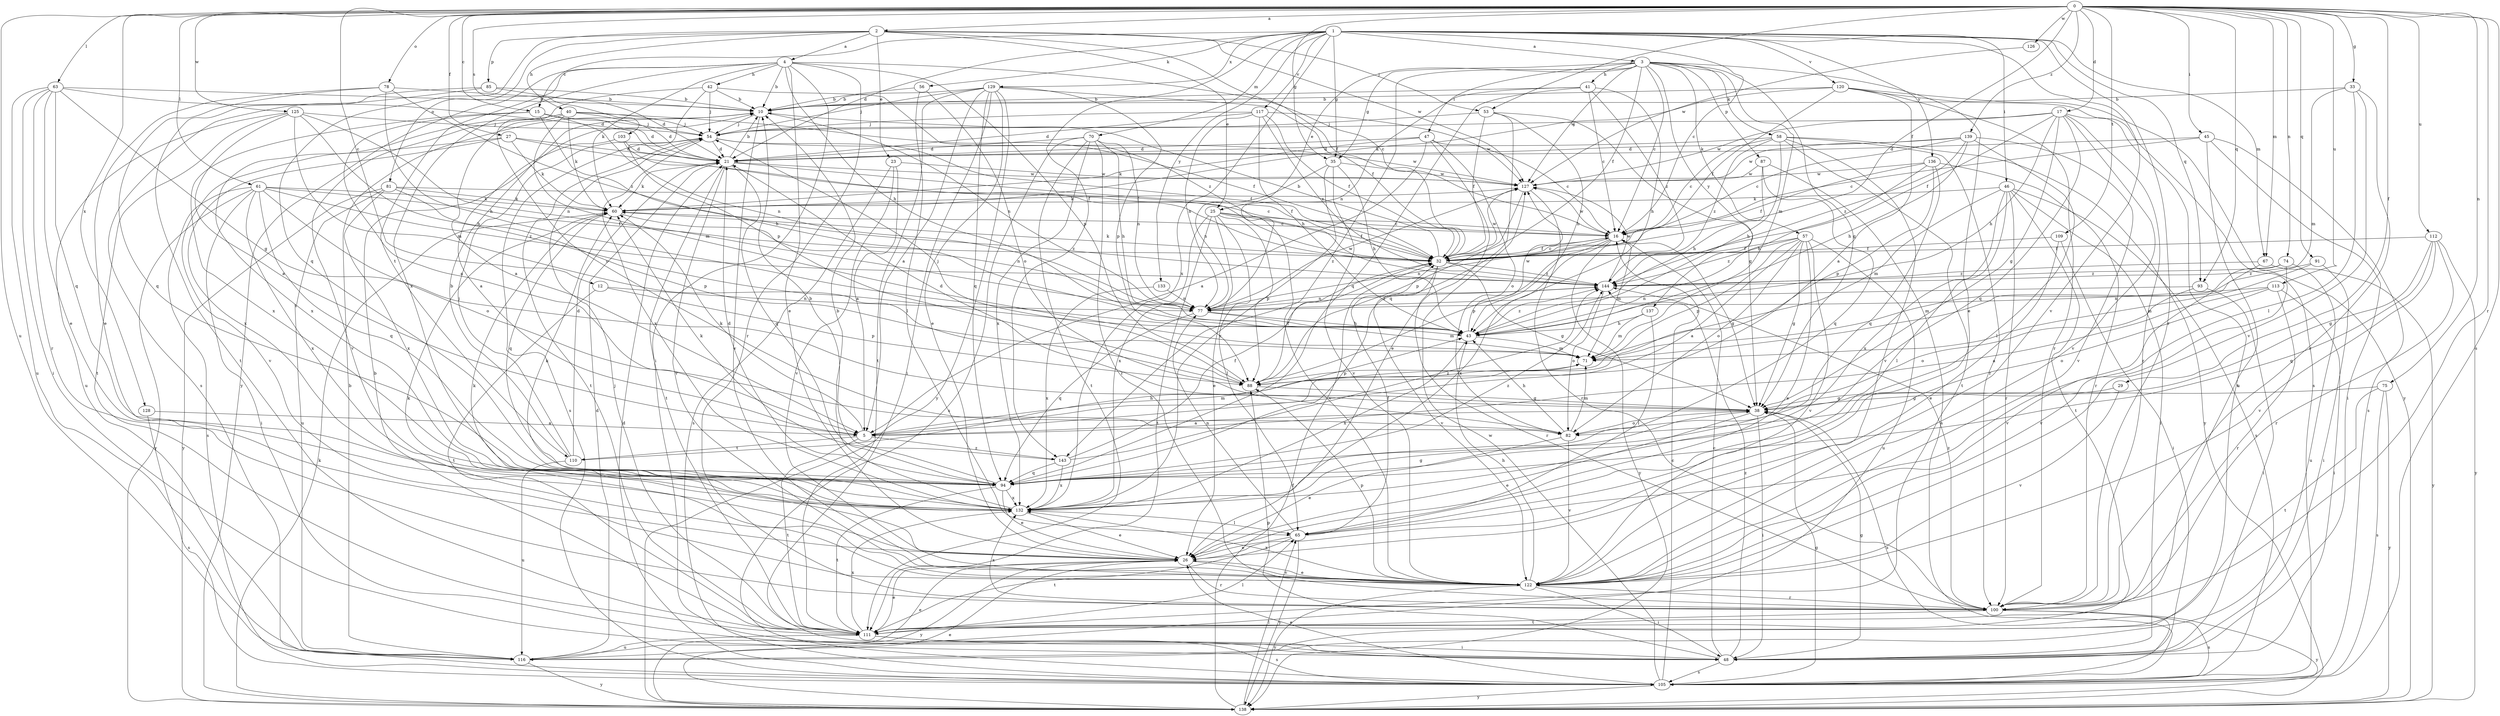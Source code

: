 strict digraph  {
0;
1;
2;
3;
4;
5;
10;
12;
15;
16;
17;
21;
23;
25;
26;
27;
29;
32;
33;
35;
38;
40;
41;
42;
43;
45;
46;
47;
48;
53;
54;
56;
57;
58;
60;
61;
63;
65;
67;
70;
71;
74;
75;
77;
78;
81;
82;
85;
87;
88;
91;
93;
94;
100;
103;
105;
109;
110;
111;
112;
113;
116;
117;
120;
122;
125;
126;
127;
128;
129;
132;
133;
136;
137;
138;
139;
143;
144;
0 -> 2  [label=a];
0 -> 12  [label=c];
0 -> 15  [label=c];
0 -> 17  [label=d];
0 -> 27  [label=f];
0 -> 29  [label=f];
0 -> 32  [label=f];
0 -> 33  [label=g];
0 -> 35  [label=g];
0 -> 45  [label=i];
0 -> 53  [label=j];
0 -> 61  [label=l];
0 -> 63  [label=l];
0 -> 67  [label=m];
0 -> 74  [label=n];
0 -> 75  [label=n];
0 -> 78  [label=o];
0 -> 91  [label=q];
0 -> 93  [label=q];
0 -> 100  [label=r];
0 -> 103  [label=s];
0 -> 105  [label=s];
0 -> 109  [label=t];
0 -> 112  [label=u];
0 -> 113  [label=u];
0 -> 116  [label=u];
0 -> 125  [label=w];
0 -> 126  [label=w];
0 -> 128  [label=x];
0 -> 139  [label=z];
1 -> 3  [label=a];
1 -> 15  [label=c];
1 -> 16  [label=c];
1 -> 21  [label=d];
1 -> 35  [label=g];
1 -> 46  [label=i];
1 -> 56  [label=k];
1 -> 67  [label=m];
1 -> 70  [label=m];
1 -> 93  [label=q];
1 -> 100  [label=r];
1 -> 117  [label=v];
1 -> 120  [label=v];
1 -> 122  [label=v];
1 -> 129  [label=x];
1 -> 132  [label=x];
1 -> 133  [label=y];
1 -> 136  [label=y];
1 -> 143  [label=z];
2 -> 4  [label=a];
2 -> 23  [label=e];
2 -> 25  [label=e];
2 -> 32  [label=f];
2 -> 40  [label=h];
2 -> 53  [label=j];
2 -> 81  [label=o];
2 -> 85  [label=p];
2 -> 94  [label=q];
2 -> 127  [label=w];
3 -> 16  [label=c];
3 -> 25  [label=e];
3 -> 26  [label=e];
3 -> 32  [label=f];
3 -> 35  [label=g];
3 -> 38  [label=g];
3 -> 41  [label=h];
3 -> 47  [label=i];
3 -> 57  [label=k];
3 -> 58  [label=k];
3 -> 71  [label=m];
3 -> 87  [label=p];
3 -> 127  [label=w];
3 -> 137  [label=y];
3 -> 143  [label=z];
4 -> 10  [label=b];
4 -> 16  [label=c];
4 -> 26  [label=e];
4 -> 42  [label=h];
4 -> 43  [label=h];
4 -> 48  [label=i];
4 -> 60  [label=k];
4 -> 88  [label=p];
4 -> 100  [label=r];
4 -> 110  [label=t];
4 -> 132  [label=x];
4 -> 138  [label=y];
5 -> 60  [label=k];
5 -> 71  [label=m];
5 -> 110  [label=t];
5 -> 111  [label=t];
5 -> 143  [label=z];
10 -> 54  [label=j];
10 -> 77  [label=n];
10 -> 122  [label=v];
12 -> 77  [label=n];
12 -> 88  [label=p];
12 -> 111  [label=t];
15 -> 5  [label=a];
15 -> 21  [label=d];
15 -> 43  [label=h];
15 -> 54  [label=j];
15 -> 77  [label=n];
15 -> 132  [label=x];
16 -> 32  [label=f];
16 -> 38  [label=g];
16 -> 71  [label=m];
16 -> 77  [label=n];
16 -> 88  [label=p];
16 -> 127  [label=w];
16 -> 132  [label=x];
16 -> 138  [label=y];
17 -> 32  [label=f];
17 -> 38  [label=g];
17 -> 43  [label=h];
17 -> 54  [label=j];
17 -> 94  [label=q];
17 -> 100  [label=r];
17 -> 116  [label=u];
17 -> 122  [label=v];
17 -> 127  [label=w];
21 -> 10  [label=b];
21 -> 32  [label=f];
21 -> 60  [label=k];
21 -> 94  [label=q];
21 -> 111  [label=t];
21 -> 122  [label=v];
21 -> 127  [label=w];
23 -> 5  [label=a];
23 -> 105  [label=s];
23 -> 122  [label=v];
23 -> 127  [label=w];
25 -> 16  [label=c];
25 -> 26  [label=e];
25 -> 32  [label=f];
25 -> 65  [label=l];
25 -> 88  [label=p];
25 -> 111  [label=t];
25 -> 122  [label=v];
25 -> 132  [label=x];
26 -> 60  [label=k];
26 -> 100  [label=r];
26 -> 122  [label=v];
26 -> 138  [label=y];
27 -> 21  [label=d];
27 -> 32  [label=f];
27 -> 60  [label=k];
27 -> 122  [label=v];
27 -> 132  [label=x];
29 -> 38  [label=g];
29 -> 122  [label=v];
32 -> 10  [label=b];
32 -> 16  [label=c];
32 -> 38  [label=g];
32 -> 60  [label=k];
32 -> 100  [label=r];
32 -> 122  [label=v];
32 -> 127  [label=w];
32 -> 144  [label=z];
33 -> 10  [label=b];
33 -> 65  [label=l];
33 -> 71  [label=m];
33 -> 100  [label=r];
33 -> 122  [label=v];
35 -> 43  [label=h];
35 -> 77  [label=n];
35 -> 122  [label=v];
35 -> 127  [label=w];
35 -> 132  [label=x];
38 -> 5  [label=a];
38 -> 21  [label=d];
38 -> 26  [label=e];
38 -> 48  [label=i];
38 -> 82  [label=o];
38 -> 105  [label=s];
40 -> 5  [label=a];
40 -> 21  [label=d];
40 -> 32  [label=f];
40 -> 54  [label=j];
40 -> 60  [label=k];
40 -> 71  [label=m];
40 -> 122  [label=v];
40 -> 132  [label=x];
41 -> 10  [label=b];
41 -> 16  [label=c];
41 -> 43  [label=h];
41 -> 77  [label=n];
41 -> 94  [label=q];
41 -> 144  [label=z];
42 -> 10  [label=b];
42 -> 54  [label=j];
42 -> 82  [label=o];
42 -> 88  [label=p];
42 -> 144  [label=z];
43 -> 71  [label=m];
43 -> 127  [label=w];
43 -> 132  [label=x];
43 -> 144  [label=z];
45 -> 16  [label=c];
45 -> 21  [label=d];
45 -> 48  [label=i];
45 -> 105  [label=s];
45 -> 111  [label=t];
46 -> 48  [label=i];
46 -> 60  [label=k];
46 -> 65  [label=l];
46 -> 71  [label=m];
46 -> 100  [label=r];
46 -> 105  [label=s];
46 -> 111  [label=t];
46 -> 132  [label=x];
47 -> 5  [label=a];
47 -> 16  [label=c];
47 -> 21  [label=d];
47 -> 26  [label=e];
47 -> 60  [label=k];
47 -> 82  [label=o];
48 -> 16  [label=c];
48 -> 38  [label=g];
48 -> 88  [label=p];
48 -> 105  [label=s];
48 -> 144  [label=z];
53 -> 32  [label=f];
53 -> 38  [label=g];
53 -> 43  [label=h];
53 -> 54  [label=j];
53 -> 94  [label=q];
54 -> 21  [label=d];
54 -> 32  [label=f];
54 -> 105  [label=s];
54 -> 111  [label=t];
54 -> 127  [label=w];
54 -> 132  [label=x];
56 -> 10  [label=b];
56 -> 65  [label=l];
56 -> 82  [label=o];
57 -> 5  [label=a];
57 -> 26  [label=e];
57 -> 32  [label=f];
57 -> 38  [label=g];
57 -> 82  [label=o];
57 -> 88  [label=p];
57 -> 116  [label=u];
57 -> 122  [label=v];
57 -> 144  [label=z];
58 -> 16  [label=c];
58 -> 21  [label=d];
58 -> 43  [label=h];
58 -> 100  [label=r];
58 -> 111  [label=t];
58 -> 122  [label=v];
58 -> 138  [label=y];
58 -> 144  [label=z];
60 -> 16  [label=c];
60 -> 77  [label=n];
60 -> 94  [label=q];
61 -> 32  [label=f];
61 -> 48  [label=i];
61 -> 60  [label=k];
61 -> 82  [label=o];
61 -> 94  [label=q];
61 -> 105  [label=s];
61 -> 132  [label=x];
61 -> 138  [label=y];
61 -> 144  [label=z];
63 -> 10  [label=b];
63 -> 21  [label=d];
63 -> 26  [label=e];
63 -> 38  [label=g];
63 -> 48  [label=i];
63 -> 94  [label=q];
63 -> 100  [label=r];
63 -> 116  [label=u];
65 -> 26  [label=e];
65 -> 32  [label=f];
65 -> 77  [label=n];
65 -> 111  [label=t];
65 -> 138  [label=y];
67 -> 122  [label=v];
67 -> 138  [label=y];
67 -> 144  [label=z];
70 -> 21  [label=d];
70 -> 43  [label=h];
70 -> 77  [label=n];
70 -> 100  [label=r];
70 -> 105  [label=s];
70 -> 111  [label=t];
70 -> 132  [label=x];
71 -> 88  [label=p];
74 -> 71  [label=m];
74 -> 116  [label=u];
74 -> 122  [label=v];
74 -> 144  [label=z];
75 -> 38  [label=g];
75 -> 105  [label=s];
75 -> 111  [label=t];
75 -> 138  [label=y];
77 -> 43  [label=h];
77 -> 71  [label=m];
77 -> 94  [label=q];
77 -> 127  [label=w];
77 -> 144  [label=z];
78 -> 10  [label=b];
78 -> 26  [label=e];
78 -> 43  [label=h];
78 -> 94  [label=q];
78 -> 144  [label=z];
81 -> 16  [label=c];
81 -> 60  [label=k];
81 -> 88  [label=p];
81 -> 116  [label=u];
81 -> 132  [label=x];
81 -> 138  [label=y];
82 -> 26  [label=e];
82 -> 43  [label=h];
82 -> 71  [label=m];
82 -> 122  [label=v];
85 -> 10  [label=b];
85 -> 21  [label=d];
85 -> 105  [label=s];
85 -> 111  [label=t];
87 -> 43  [label=h];
87 -> 94  [label=q];
87 -> 105  [label=s];
87 -> 127  [label=w];
88 -> 32  [label=f];
88 -> 38  [label=g];
88 -> 54  [label=j];
91 -> 48  [label=i];
91 -> 71  [label=m];
91 -> 144  [label=z];
93 -> 48  [label=i];
93 -> 77  [label=n];
93 -> 82  [label=o];
94 -> 10  [label=b];
94 -> 21  [label=d];
94 -> 26  [label=e];
94 -> 111  [label=t];
94 -> 132  [label=x];
94 -> 144  [label=z];
100 -> 105  [label=s];
100 -> 111  [label=t];
100 -> 132  [label=x];
100 -> 138  [label=y];
100 -> 144  [label=z];
103 -> 5  [label=a];
103 -> 21  [label=d];
103 -> 32  [label=f];
105 -> 16  [label=c];
105 -> 21  [label=d];
105 -> 26  [label=e];
105 -> 38  [label=g];
105 -> 127  [label=w];
105 -> 138  [label=y];
109 -> 26  [label=e];
109 -> 32  [label=f];
109 -> 48  [label=i];
110 -> 10  [label=b];
110 -> 21  [label=d];
110 -> 43  [label=h];
110 -> 54  [label=j];
110 -> 116  [label=u];
111 -> 10  [label=b];
111 -> 26  [label=e];
111 -> 48  [label=i];
111 -> 54  [label=j];
111 -> 65  [label=l];
111 -> 105  [label=s];
111 -> 116  [label=u];
111 -> 132  [label=x];
112 -> 32  [label=f];
112 -> 38  [label=g];
112 -> 94  [label=q];
112 -> 100  [label=r];
112 -> 122  [label=v];
112 -> 138  [label=y];
113 -> 5  [label=a];
113 -> 48  [label=i];
113 -> 77  [label=n];
113 -> 82  [label=o];
113 -> 100  [label=r];
116 -> 10  [label=b];
116 -> 21  [label=d];
116 -> 26  [label=e];
116 -> 138  [label=y];
117 -> 21  [label=d];
117 -> 32  [label=f];
117 -> 43  [label=h];
117 -> 54  [label=j];
117 -> 77  [label=n];
117 -> 127  [label=w];
117 -> 144  [label=z];
120 -> 5  [label=a];
120 -> 10  [label=b];
120 -> 32  [label=f];
120 -> 60  [label=k];
120 -> 100  [label=r];
120 -> 105  [label=s];
120 -> 138  [label=y];
122 -> 26  [label=e];
122 -> 43  [label=h];
122 -> 48  [label=i];
122 -> 60  [label=k];
122 -> 88  [label=p];
122 -> 100  [label=r];
122 -> 132  [label=x];
122 -> 138  [label=y];
125 -> 5  [label=a];
125 -> 43  [label=h];
125 -> 54  [label=j];
125 -> 71  [label=m];
125 -> 77  [label=n];
125 -> 111  [label=t];
125 -> 116  [label=u];
126 -> 127  [label=w];
127 -> 60  [label=k];
127 -> 88  [label=p];
127 -> 100  [label=r];
128 -> 5  [label=a];
128 -> 105  [label=s];
129 -> 5  [label=a];
129 -> 10  [label=b];
129 -> 26  [label=e];
129 -> 32  [label=f];
129 -> 48  [label=i];
129 -> 54  [label=j];
129 -> 88  [label=p];
129 -> 94  [label=q];
129 -> 111  [label=t];
129 -> 138  [label=y];
132 -> 10  [label=b];
132 -> 26  [label=e];
132 -> 38  [label=g];
132 -> 60  [label=k];
132 -> 65  [label=l];
133 -> 77  [label=n];
133 -> 132  [label=x];
136 -> 32  [label=f];
136 -> 43  [label=h];
136 -> 88  [label=p];
136 -> 94  [label=q];
136 -> 100  [label=r];
136 -> 127  [label=w];
137 -> 43  [label=h];
137 -> 65  [label=l];
137 -> 71  [label=m];
138 -> 26  [label=e];
138 -> 32  [label=f];
138 -> 60  [label=k];
138 -> 65  [label=l];
139 -> 16  [label=c];
139 -> 21  [label=d];
139 -> 43  [label=h];
139 -> 65  [label=l];
139 -> 122  [label=v];
139 -> 127  [label=w];
139 -> 144  [label=z];
143 -> 32  [label=f];
143 -> 60  [label=k];
143 -> 94  [label=q];
143 -> 132  [label=x];
143 -> 144  [label=z];
144 -> 77  [label=n];
144 -> 82  [label=o];
144 -> 127  [label=w];
}
